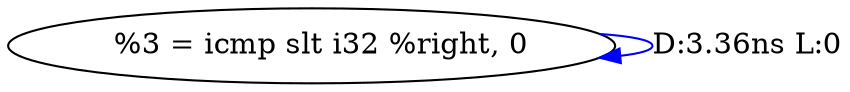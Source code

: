 digraph {
Node0x2b6d550[label="  %3 = icmp slt i32 %right, 0"];
Node0x2b6d550 -> Node0x2b6d550[label="D:3.36ns L:0",color=blue];
}
